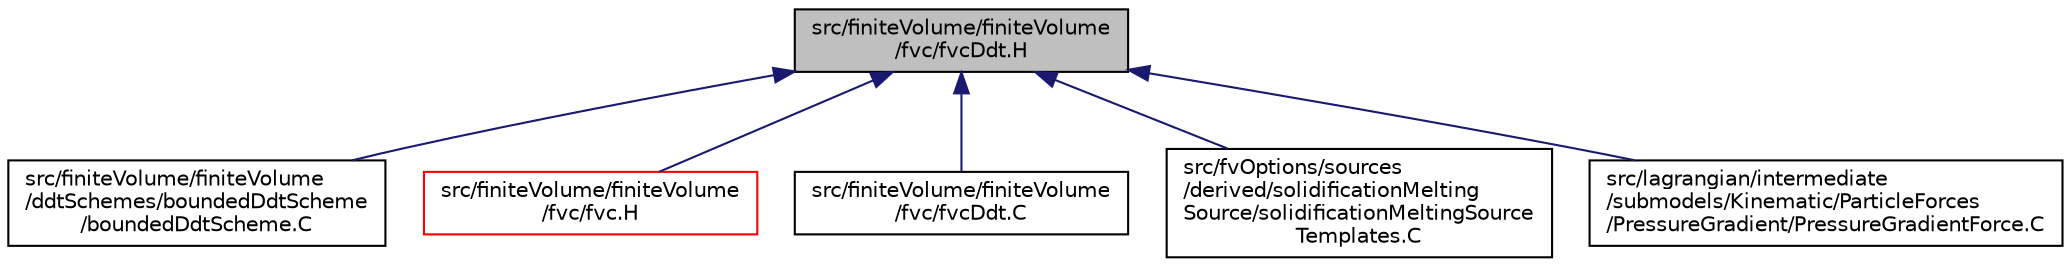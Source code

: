 digraph "src/finiteVolume/finiteVolume/fvc/fvcDdt.H"
{
  bgcolor="transparent";
  edge [fontname="Helvetica",fontsize="10",labelfontname="Helvetica",labelfontsize="10"];
  node [fontname="Helvetica",fontsize="10",shape=record];
  Node1 [label="src/finiteVolume/finiteVolume\l/fvc/fvcDdt.H",height=0.2,width=0.4,color="black", fillcolor="grey75", style="filled", fontcolor="black"];
  Node1 -> Node2 [dir="back",color="midnightblue",fontsize="10",style="solid",fontname="Helvetica"];
  Node2 [label="src/finiteVolume/finiteVolume\l/ddtSchemes/boundedDdtScheme\l/boundedDdtScheme.C",height=0.2,width=0.4,color="black",URL="$a05805.html"];
  Node1 -> Node3 [dir="back",color="midnightblue",fontsize="10",style="solid",fontname="Helvetica"];
  Node3 [label="src/finiteVolume/finiteVolume\l/fvc/fvc.H",height=0.2,width=0.4,color="red",URL="$a05838.html"];
  Node1 -> Node4 [dir="back",color="midnightblue",fontsize="10",style="solid",fontname="Helvetica"];
  Node4 [label="src/finiteVolume/finiteVolume\l/fvc/fvcDdt.C",height=0.2,width=0.4,color="black",URL="$a05847.html"];
  Node1 -> Node5 [dir="back",color="midnightblue",fontsize="10",style="solid",fontname="Helvetica"];
  Node5 [label="src/fvOptions/sources\l/derived/solidificationMelting\lSource/solidificationMeltingSource\lTemplates.C",height=0.2,width=0.4,color="black",URL="$a06620.html"];
  Node1 -> Node6 [dir="back",color="midnightblue",fontsize="10",style="solid",fontname="Helvetica"];
  Node6 [label="src/lagrangian/intermediate\l/submodels/Kinematic/ParticleForces\l/PressureGradient/PressureGradientForce.C",height=0.2,width=0.4,color="black",URL="$a07029.html"];
}
